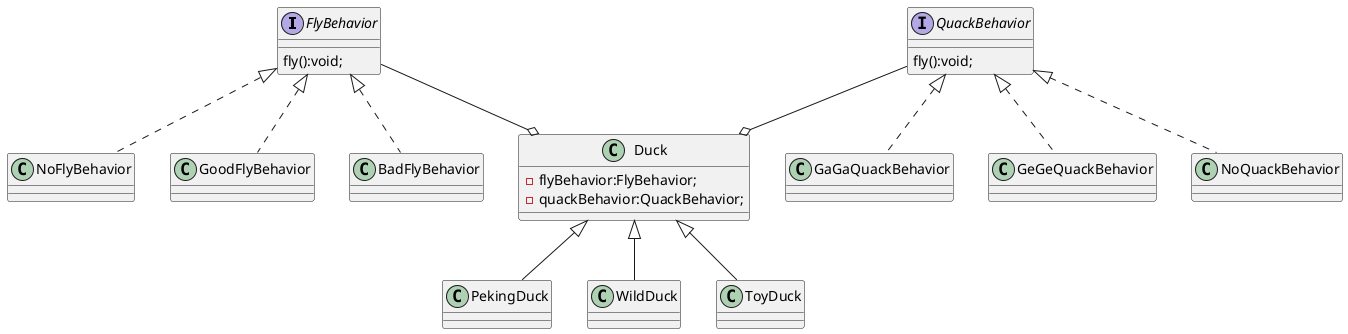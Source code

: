 @startuml
'https://plantuml.com/class-diagram

interface FlyBehavior {
     fly():void;
}
class NoFlyBehavior implements FlyBehavior {

}
class GoodFlyBehavior implements FlyBehavior {

}
class BadFlyBehavior implements FlyBehavior {

}
interface QuackBehavior {
     fly():void;
}
class GaGaQuackBehavior implements QuackBehavior {

}
class GeGeQuackBehavior implements QuackBehavior {

}
class NoQuackBehavior implements QuackBehavior {

}
class Duck{
    -flyBehavior:FlyBehavior;
    -quackBehavior:QuackBehavior;
}
class PekingDuck extends Duck{

}
class WildDuck extends Duck{

}
class ToyDuck extends Duck{

}
QuackBehavior --o Duck
FlyBehavior --o Duck
@enduml